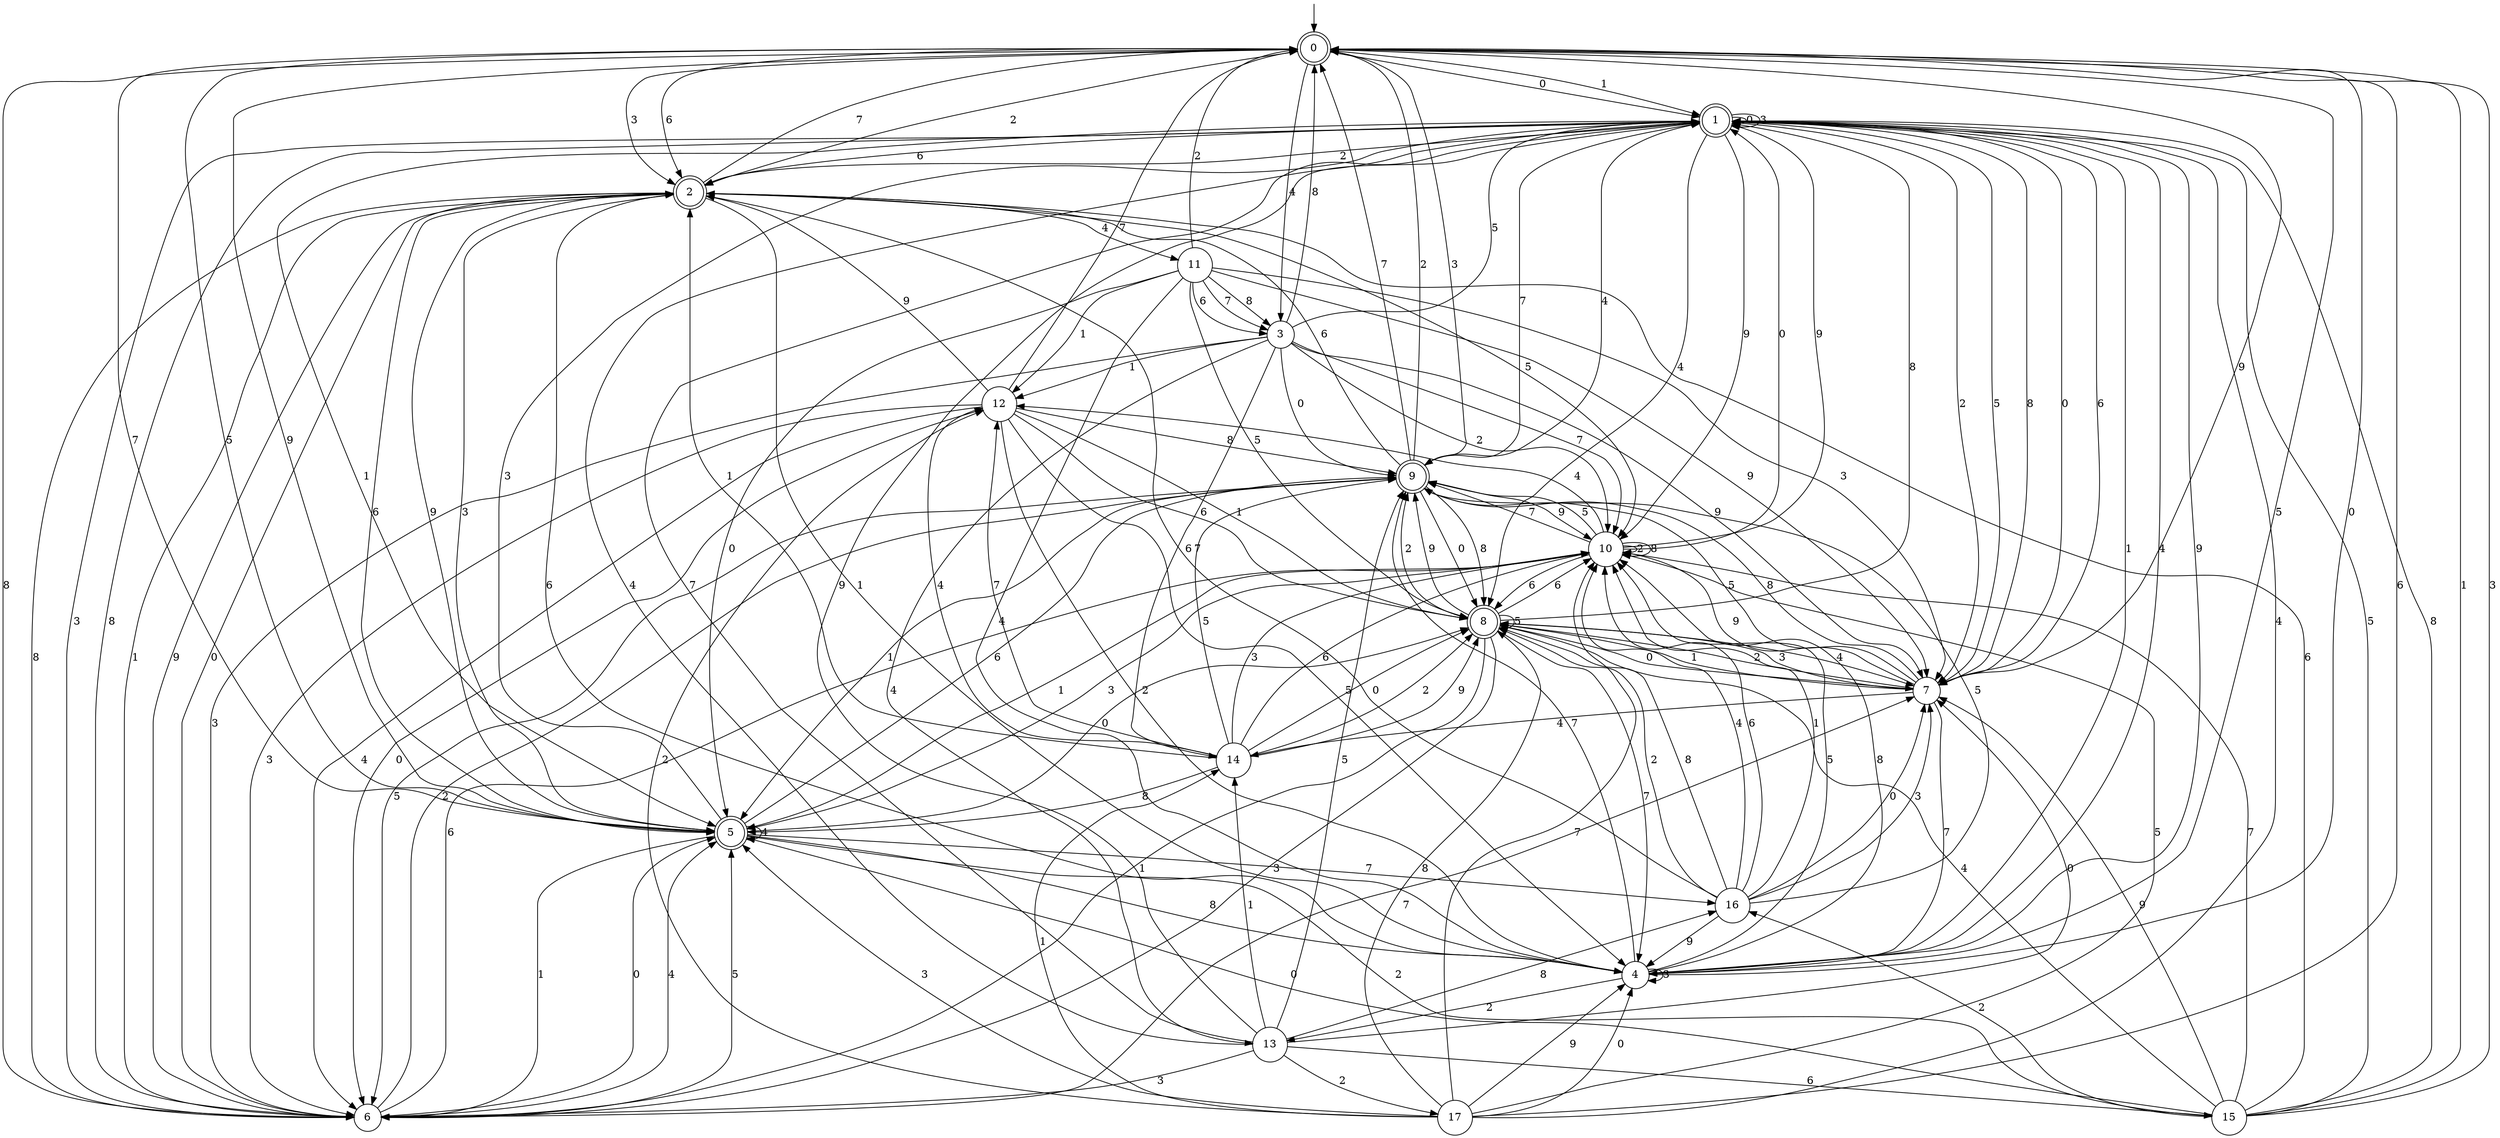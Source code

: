 digraph g {

	s0 [shape="doublecircle" label="0"];
	s1 [shape="doublecircle" label="1"];
	s2 [shape="doublecircle" label="2"];
	s3 [shape="circle" label="3"];
	s4 [shape="circle" label="4"];
	s5 [shape="doublecircle" label="5"];
	s6 [shape="circle" label="6"];
	s7 [shape="circle" label="7"];
	s8 [shape="doublecircle" label="8"];
	s9 [shape="doublecircle" label="9"];
	s10 [shape="circle" label="10"];
	s11 [shape="circle" label="11"];
	s12 [shape="circle" label="12"];
	s13 [shape="circle" label="13"];
	s14 [shape="circle" label="14"];
	s15 [shape="circle" label="15"];
	s16 [shape="circle" label="16"];
	s17 [shape="circle" label="17"];
	s0 -> s1 [label="0"];
	s0 -> s1 [label="1"];
	s0 -> s2 [label="2"];
	s0 -> s2 [label="3"];
	s0 -> s3 [label="4"];
	s0 -> s4 [label="5"];
	s0 -> s2 [label="6"];
	s0 -> s5 [label="7"];
	s0 -> s6 [label="8"];
	s0 -> s7 [label="9"];
	s1 -> s1 [label="0"];
	s1 -> s5 [label="1"];
	s1 -> s7 [label="2"];
	s1 -> s1 [label="3"];
	s1 -> s8 [label="4"];
	s1 -> s7 [label="5"];
	s1 -> s2 [label="6"];
	s1 -> s9 [label="7"];
	s1 -> s7 [label="8"];
	s1 -> s10 [label="9"];
	s2 -> s6 [label="0"];
	s2 -> s4 [label="1"];
	s2 -> s1 [label="2"];
	s2 -> s5 [label="3"];
	s2 -> s11 [label="4"];
	s2 -> s10 [label="5"];
	s2 -> s5 [label="6"];
	s2 -> s0 [label="7"];
	s2 -> s6 [label="8"];
	s2 -> s5 [label="9"];
	s3 -> s9 [label="0"];
	s3 -> s12 [label="1"];
	s3 -> s10 [label="2"];
	s3 -> s6 [label="3"];
	s3 -> s13 [label="4"];
	s3 -> s1 [label="5"];
	s3 -> s14 [label="6"];
	s3 -> s10 [label="7"];
	s3 -> s0 [label="8"];
	s3 -> s7 [label="9"];
	s4 -> s0 [label="0"];
	s4 -> s1 [label="1"];
	s4 -> s13 [label="2"];
	s4 -> s4 [label="3"];
	s4 -> s1 [label="4"];
	s4 -> s10 [label="5"];
	s4 -> s2 [label="6"];
	s4 -> s9 [label="7"];
	s4 -> s10 [label="8"];
	s4 -> s1 [label="9"];
	s5 -> s8 [label="0"];
	s5 -> s6 [label="1"];
	s5 -> s15 [label="2"];
	s5 -> s1 [label="3"];
	s5 -> s5 [label="4"];
	s5 -> s0 [label="5"];
	s5 -> s9 [label="6"];
	s5 -> s16 [label="7"];
	s5 -> s4 [label="8"];
	s5 -> s0 [label="9"];
	s6 -> s5 [label="0"];
	s6 -> s2 [label="1"];
	s6 -> s9 [label="2"];
	s6 -> s1 [label="3"];
	s6 -> s5 [label="4"];
	s6 -> s5 [label="5"];
	s6 -> s10 [label="6"];
	s6 -> s7 [label="7"];
	s6 -> s1 [label="8"];
	s6 -> s2 [label="9"];
	s7 -> s1 [label="0"];
	s7 -> s8 [label="1"];
	s7 -> s8 [label="2"];
	s7 -> s8 [label="3"];
	s7 -> s14 [label="4"];
	s7 -> s9 [label="5"];
	s7 -> s1 [label="6"];
	s7 -> s4 [label="7"];
	s7 -> s9 [label="8"];
	s7 -> s10 [label="9"];
	s8 -> s7 [label="0"];
	s8 -> s6 [label="1"];
	s8 -> s9 [label="2"];
	s8 -> s6 [label="3"];
	s8 -> s7 [label="4"];
	s8 -> s8 [label="5"];
	s8 -> s10 [label="6"];
	s8 -> s4 [label="7"];
	s8 -> s1 [label="8"];
	s8 -> s9 [label="9"];
	s9 -> s8 [label="0"];
	s9 -> s5 [label="1"];
	s9 -> s0 [label="2"];
	s9 -> s0 [label="3"];
	s9 -> s1 [label="4"];
	s9 -> s6 [label="5"];
	s9 -> s2 [label="6"];
	s9 -> s0 [label="7"];
	s9 -> s8 [label="8"];
	s9 -> s10 [label="9"];
	s10 -> s1 [label="0"];
	s10 -> s5 [label="1"];
	s10 -> s10 [label="2"];
	s10 -> s5 [label="3"];
	s10 -> s12 [label="4"];
	s10 -> s9 [label="5"];
	s10 -> s8 [label="6"];
	s10 -> s9 [label="7"];
	s10 -> s10 [label="8"];
	s10 -> s1 [label="9"];
	s11 -> s5 [label="0"];
	s11 -> s12 [label="1"];
	s11 -> s0 [label="2"];
	s11 -> s7 [label="3"];
	s11 -> s4 [label="4"];
	s11 -> s8 [label="5"];
	s11 -> s3 [label="6"];
	s11 -> s3 [label="7"];
	s11 -> s3 [label="8"];
	s11 -> s7 [label="9"];
	s12 -> s6 [label="0"];
	s12 -> s8 [label="1"];
	s12 -> s4 [label="2"];
	s12 -> s6 [label="3"];
	s12 -> s6 [label="4"];
	s12 -> s4 [label="5"];
	s12 -> s8 [label="6"];
	s12 -> s0 [label="7"];
	s12 -> s9 [label="8"];
	s12 -> s2 [label="9"];
	s13 -> s7 [label="0"];
	s13 -> s14 [label="1"];
	s13 -> s17 [label="2"];
	s13 -> s6 [label="3"];
	s13 -> s1 [label="4"];
	s13 -> s9 [label="5"];
	s13 -> s15 [label="6"];
	s13 -> s1 [label="7"];
	s13 -> s16 [label="8"];
	s13 -> s1 [label="9"];
	s14 -> s8 [label="0"];
	s14 -> s2 [label="1"];
	s14 -> s8 [label="2"];
	s14 -> s10 [label="3"];
	s14 -> s12 [label="4"];
	s14 -> s9 [label="5"];
	s14 -> s10 [label="6"];
	s14 -> s12 [label="7"];
	s14 -> s5 [label="8"];
	s14 -> s8 [label="9"];
	s15 -> s5 [label="0"];
	s15 -> s0 [label="1"];
	s15 -> s16 [label="2"];
	s15 -> s0 [label="3"];
	s15 -> s8 [label="4"];
	s15 -> s1 [label="5"];
	s15 -> s2 [label="6"];
	s15 -> s10 [label="7"];
	s15 -> s1 [label="8"];
	s15 -> s7 [label="9"];
	s16 -> s7 [label="0"];
	s16 -> s10 [label="1"];
	s16 -> s8 [label="2"];
	s16 -> s7 [label="3"];
	s16 -> s10 [label="4"];
	s16 -> s9 [label="5"];
	s16 -> s10 [label="6"];
	s16 -> s2 [label="7"];
	s16 -> s8 [label="8"];
	s16 -> s4 [label="9"];
	s17 -> s4 [label="0"];
	s17 -> s14 [label="1"];
	s17 -> s12 [label="2"];
	s17 -> s5 [label="3"];
	s17 -> s1 [label="4"];
	s17 -> s10 [label="5"];
	s17 -> s0 [label="6"];
	s17 -> s10 [label="7"];
	s17 -> s8 [label="8"];
	s17 -> s4 [label="9"];

__start0 [label="" shape="none" width="0" height="0"];
__start0 -> s0;

}
